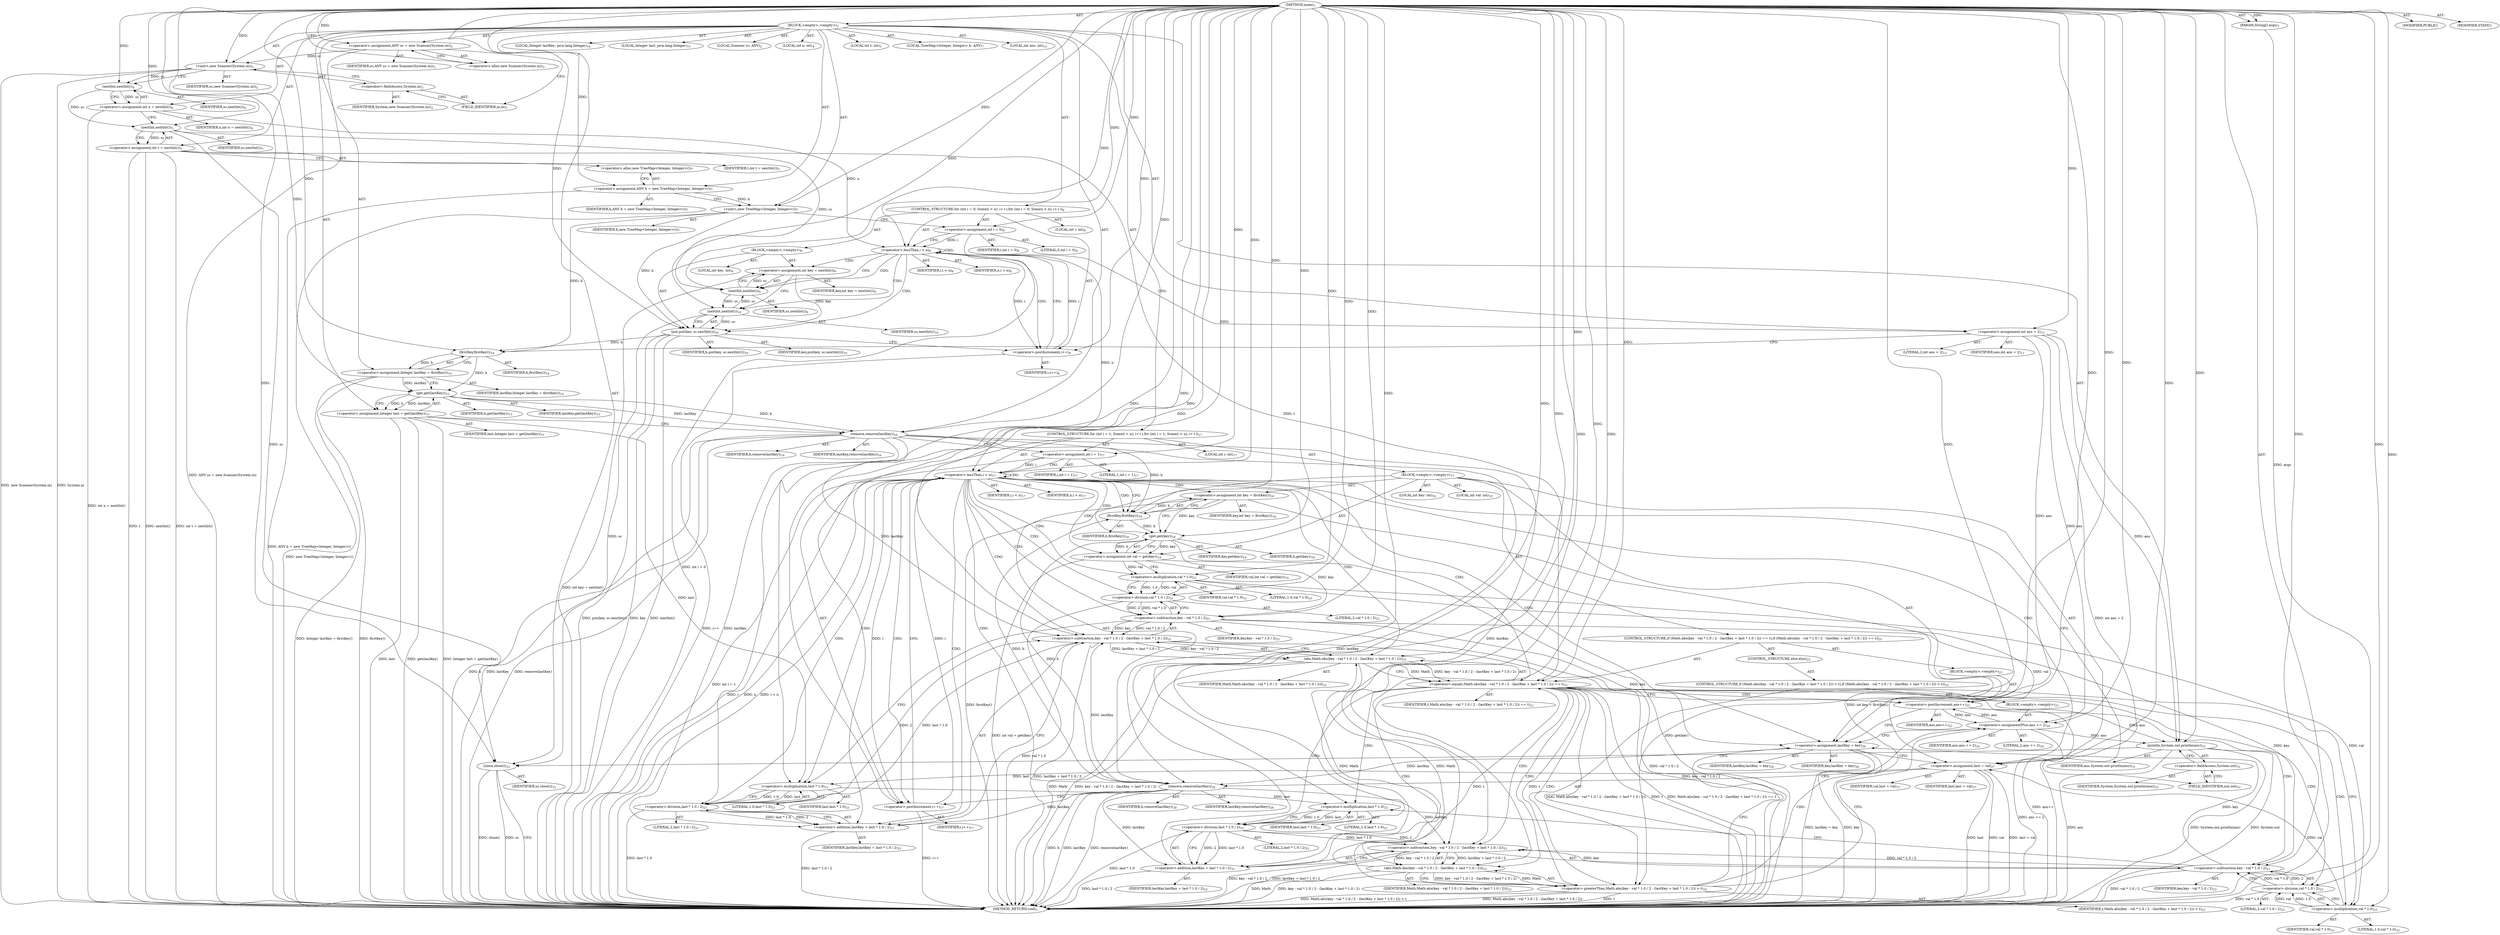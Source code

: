 digraph "main" {  
"21" [label = <(METHOD,main)<SUB>1</SUB>> ]
"22" [label = <(PARAM,String[] args)<SUB>1</SUB>> ]
"23" [label = <(BLOCK,&lt;empty&gt;,&lt;empty&gt;)<SUB>1</SUB>> ]
"4" [label = <(LOCAL,Scanner sc: ANY)<SUB>2</SUB>> ]
"24" [label = <(&lt;operator&gt;.assignment,ANY sc = new Scanner(System.in))<SUB>2</SUB>> ]
"25" [label = <(IDENTIFIER,sc,ANY sc = new Scanner(System.in))<SUB>2</SUB>> ]
"26" [label = <(&lt;operator&gt;.alloc,new Scanner(System.in))<SUB>2</SUB>> ]
"27" [label = <(&lt;init&gt;,new Scanner(System.in))<SUB>2</SUB>> ]
"3" [label = <(IDENTIFIER,sc,new Scanner(System.in))<SUB>2</SUB>> ]
"28" [label = <(&lt;operator&gt;.fieldAccess,System.in)<SUB>2</SUB>> ]
"29" [label = <(IDENTIFIER,System,new Scanner(System.in))<SUB>2</SUB>> ]
"30" [label = <(FIELD_IDENTIFIER,in,in)<SUB>2</SUB>> ]
"31" [label = <(LOCAL,int n: int)<SUB>4</SUB>> ]
"32" [label = <(&lt;operator&gt;.assignment,int n = nextInt())<SUB>4</SUB>> ]
"33" [label = <(IDENTIFIER,n,int n = nextInt())<SUB>4</SUB>> ]
"34" [label = <(nextInt,nextInt())<SUB>4</SUB>> ]
"35" [label = <(IDENTIFIER,sc,nextInt())<SUB>4</SUB>> ]
"36" [label = <(LOCAL,int t: int)<SUB>5</SUB>> ]
"37" [label = <(&lt;operator&gt;.assignment,int t = nextInt())<SUB>5</SUB>> ]
"38" [label = <(IDENTIFIER,t,int t = nextInt())<SUB>5</SUB>> ]
"39" [label = <(nextInt,nextInt())<SUB>5</SUB>> ]
"40" [label = <(IDENTIFIER,sc,nextInt())<SUB>5</SUB>> ]
"6" [label = <(LOCAL,TreeMap&lt;Integer, Integer&gt; h: ANY)<SUB>7</SUB>> ]
"41" [label = <(&lt;operator&gt;.assignment,ANY h = new TreeMap&lt;Integer, Integer&gt;())<SUB>7</SUB>> ]
"42" [label = <(IDENTIFIER,h,ANY h = new TreeMap&lt;Integer, Integer&gt;())<SUB>7</SUB>> ]
"43" [label = <(&lt;operator&gt;.alloc,new TreeMap&lt;Integer, Integer&gt;())<SUB>7</SUB>> ]
"44" [label = <(&lt;init&gt;,new TreeMap&lt;Integer, Integer&gt;())<SUB>7</SUB>> ]
"5" [label = <(IDENTIFIER,h,new TreeMap&lt;Integer, Integer&gt;())<SUB>7</SUB>> ]
"45" [label = <(CONTROL_STRUCTURE,for (int i = 0; Some(i &lt; n); i++),for (int i = 0; Some(i &lt; n); i++))<SUB>8</SUB>> ]
"46" [label = <(LOCAL,int i: int)<SUB>8</SUB>> ]
"47" [label = <(&lt;operator&gt;.assignment,int i = 0)<SUB>8</SUB>> ]
"48" [label = <(IDENTIFIER,i,int i = 0)<SUB>8</SUB>> ]
"49" [label = <(LITERAL,0,int i = 0)<SUB>8</SUB>> ]
"50" [label = <(&lt;operator&gt;.lessThan,i &lt; n)<SUB>8</SUB>> ]
"51" [label = <(IDENTIFIER,i,i &lt; n)<SUB>8</SUB>> ]
"52" [label = <(IDENTIFIER,n,i &lt; n)<SUB>8</SUB>> ]
"53" [label = <(&lt;operator&gt;.postIncrement,i++)<SUB>8</SUB>> ]
"54" [label = <(IDENTIFIER,i,i++)<SUB>8</SUB>> ]
"55" [label = <(BLOCK,&lt;empty&gt;,&lt;empty&gt;)<SUB>8</SUB>> ]
"56" [label = <(LOCAL,int key: int)<SUB>9</SUB>> ]
"57" [label = <(&lt;operator&gt;.assignment,int key = nextInt())<SUB>9</SUB>> ]
"58" [label = <(IDENTIFIER,key,int key = nextInt())<SUB>9</SUB>> ]
"59" [label = <(nextInt,nextInt())<SUB>9</SUB>> ]
"60" [label = <(IDENTIFIER,sc,nextInt())<SUB>9</SUB>> ]
"61" [label = <(put,put(key, sc.nextInt()))<SUB>10</SUB>> ]
"62" [label = <(IDENTIFIER,h,put(key, sc.nextInt()))<SUB>10</SUB>> ]
"63" [label = <(IDENTIFIER,key,put(key, sc.nextInt()))<SUB>10</SUB>> ]
"64" [label = <(nextInt,nextInt())<SUB>10</SUB>> ]
"65" [label = <(IDENTIFIER,sc,nextInt())<SUB>10</SUB>> ]
"66" [label = <(LOCAL,int ans: int)<SUB>13</SUB>> ]
"67" [label = <(&lt;operator&gt;.assignment,int ans = 2)<SUB>13</SUB>> ]
"68" [label = <(IDENTIFIER,ans,int ans = 2)<SUB>13</SUB>> ]
"69" [label = <(LITERAL,2,int ans = 2)<SUB>13</SUB>> ]
"70" [label = <(LOCAL,Integer lastKey: java.lang.Integer)<SUB>14</SUB>> ]
"71" [label = <(&lt;operator&gt;.assignment,Integer lastKey = firstKey())<SUB>14</SUB>> ]
"72" [label = <(IDENTIFIER,lastKey,Integer lastKey = firstKey())<SUB>14</SUB>> ]
"73" [label = <(firstKey,firstKey())<SUB>14</SUB>> ]
"74" [label = <(IDENTIFIER,h,firstKey())<SUB>14</SUB>> ]
"75" [label = <(LOCAL,Integer last: java.lang.Integer)<SUB>15</SUB>> ]
"76" [label = <(&lt;operator&gt;.assignment,Integer last = get(lastKey))<SUB>15</SUB>> ]
"77" [label = <(IDENTIFIER,last,Integer last = get(lastKey))<SUB>15</SUB>> ]
"78" [label = <(get,get(lastKey))<SUB>15</SUB>> ]
"79" [label = <(IDENTIFIER,h,get(lastKey))<SUB>15</SUB>> ]
"80" [label = <(IDENTIFIER,lastKey,get(lastKey))<SUB>15</SUB>> ]
"81" [label = <(remove,remove(lastKey))<SUB>16</SUB>> ]
"82" [label = <(IDENTIFIER,h,remove(lastKey))<SUB>16</SUB>> ]
"83" [label = <(IDENTIFIER,lastKey,remove(lastKey))<SUB>16</SUB>> ]
"84" [label = <(CONTROL_STRUCTURE,for (int i = 1; Some(i &lt; n); i++),for (int i = 1; Some(i &lt; n); i++))<SUB>17</SUB>> ]
"85" [label = <(LOCAL,int i: int)<SUB>17</SUB>> ]
"86" [label = <(&lt;operator&gt;.assignment,int i = 1)<SUB>17</SUB>> ]
"87" [label = <(IDENTIFIER,i,int i = 1)<SUB>17</SUB>> ]
"88" [label = <(LITERAL,1,int i = 1)<SUB>17</SUB>> ]
"89" [label = <(&lt;operator&gt;.lessThan,i &lt; n)<SUB>17</SUB>> ]
"90" [label = <(IDENTIFIER,i,i &lt; n)<SUB>17</SUB>> ]
"91" [label = <(IDENTIFIER,n,i &lt; n)<SUB>17</SUB>> ]
"92" [label = <(&lt;operator&gt;.postIncrement,i++)<SUB>17</SUB>> ]
"93" [label = <(IDENTIFIER,i,i++)<SUB>17</SUB>> ]
"94" [label = <(BLOCK,&lt;empty&gt;,&lt;empty&gt;)<SUB>17</SUB>> ]
"95" [label = <(LOCAL,int key: int)<SUB>18</SUB>> ]
"96" [label = <(&lt;operator&gt;.assignment,int key = firstKey())<SUB>18</SUB>> ]
"97" [label = <(IDENTIFIER,key,int key = firstKey())<SUB>18</SUB>> ]
"98" [label = <(firstKey,firstKey())<SUB>18</SUB>> ]
"99" [label = <(IDENTIFIER,h,firstKey())<SUB>18</SUB>> ]
"100" [label = <(LOCAL,int val: int)<SUB>19</SUB>> ]
"101" [label = <(&lt;operator&gt;.assignment,int val = get(key))<SUB>19</SUB>> ]
"102" [label = <(IDENTIFIER,val,int val = get(key))<SUB>19</SUB>> ]
"103" [label = <(get,get(key))<SUB>19</SUB>> ]
"104" [label = <(IDENTIFIER,h,get(key))<SUB>19</SUB>> ]
"105" [label = <(IDENTIFIER,key,get(key))<SUB>19</SUB>> ]
"106" [label = <(CONTROL_STRUCTURE,if (Math.abs(key - val * 1.0 / 2 - (lastKey + last * 1.0 / 2)) == t),if (Math.abs(key - val * 1.0 / 2 - (lastKey + last * 1.0 / 2)) == t))<SUB>21</SUB>> ]
"107" [label = <(&lt;operator&gt;.equals,Math.abs(key - val * 1.0 / 2 - (lastKey + last * 1.0 / 2)) == t)<SUB>21</SUB>> ]
"108" [label = <(abs,Math.abs(key - val * 1.0 / 2 - (lastKey + last * 1.0 / 2)))<SUB>21</SUB>> ]
"109" [label = <(IDENTIFIER,Math,Math.abs(key - val * 1.0 / 2 - (lastKey + last * 1.0 / 2)))<SUB>21</SUB>> ]
"110" [label = <(&lt;operator&gt;.subtraction,key - val * 1.0 / 2 - (lastKey + last * 1.0 / 2))<SUB>21</SUB>> ]
"111" [label = <(&lt;operator&gt;.subtraction,key - val * 1.0 / 2)<SUB>21</SUB>> ]
"112" [label = <(IDENTIFIER,key,key - val * 1.0 / 2)<SUB>21</SUB>> ]
"113" [label = <(&lt;operator&gt;.division,val * 1.0 / 2)<SUB>21</SUB>> ]
"114" [label = <(&lt;operator&gt;.multiplication,val * 1.0)<SUB>21</SUB>> ]
"115" [label = <(IDENTIFIER,val,val * 1.0)<SUB>21</SUB>> ]
"116" [label = <(LITERAL,1.0,val * 1.0)<SUB>21</SUB>> ]
"117" [label = <(LITERAL,2,val * 1.0 / 2)<SUB>21</SUB>> ]
"118" [label = <(&lt;operator&gt;.addition,lastKey + last * 1.0 / 2)<SUB>21</SUB>> ]
"119" [label = <(IDENTIFIER,lastKey,lastKey + last * 1.0 / 2)<SUB>21</SUB>> ]
"120" [label = <(&lt;operator&gt;.division,last * 1.0 / 2)<SUB>21</SUB>> ]
"121" [label = <(&lt;operator&gt;.multiplication,last * 1.0)<SUB>21</SUB>> ]
"122" [label = <(IDENTIFIER,last,last * 1.0)<SUB>21</SUB>> ]
"123" [label = <(LITERAL,1.0,last * 1.0)<SUB>21</SUB>> ]
"124" [label = <(LITERAL,2,last * 1.0 / 2)<SUB>21</SUB>> ]
"125" [label = <(IDENTIFIER,t,Math.abs(key - val * 1.0 / 2 - (lastKey + last * 1.0 / 2)) == t)<SUB>21</SUB>> ]
"126" [label = <(BLOCK,&lt;empty&gt;,&lt;empty&gt;)<SUB>21</SUB>> ]
"127" [label = <(&lt;operator&gt;.postIncrement,ans++)<SUB>22</SUB>> ]
"128" [label = <(IDENTIFIER,ans,ans++)<SUB>22</SUB>> ]
"129" [label = <(CONTROL_STRUCTURE,else,else)<SUB>23</SUB>> ]
"130" [label = <(CONTROL_STRUCTURE,if (Math.abs(key - val * 1.0 / 2 - (lastKey + last * 1.0 / 2)) &gt; t),if (Math.abs(key - val * 1.0 / 2 - (lastKey + last * 1.0 / 2)) &gt; t))<SUB>23</SUB>> ]
"131" [label = <(&lt;operator&gt;.greaterThan,Math.abs(key - val * 1.0 / 2 - (lastKey + last * 1.0 / 2)) &gt; t)<SUB>23</SUB>> ]
"132" [label = <(abs,Math.abs(key - val * 1.0 / 2 - (lastKey + last * 1.0 / 2)))<SUB>23</SUB>> ]
"133" [label = <(IDENTIFIER,Math,Math.abs(key - val * 1.0 / 2 - (lastKey + last * 1.0 / 2)))<SUB>23</SUB>> ]
"134" [label = <(&lt;operator&gt;.subtraction,key - val * 1.0 / 2 - (lastKey + last * 1.0 / 2))<SUB>23</SUB>> ]
"135" [label = <(&lt;operator&gt;.subtraction,key - val * 1.0 / 2)<SUB>23</SUB>> ]
"136" [label = <(IDENTIFIER,key,key - val * 1.0 / 2)<SUB>23</SUB>> ]
"137" [label = <(&lt;operator&gt;.division,val * 1.0 / 2)<SUB>23</SUB>> ]
"138" [label = <(&lt;operator&gt;.multiplication,val * 1.0)<SUB>23</SUB>> ]
"139" [label = <(IDENTIFIER,val,val * 1.0)<SUB>23</SUB>> ]
"140" [label = <(LITERAL,1.0,val * 1.0)<SUB>23</SUB>> ]
"141" [label = <(LITERAL,2,val * 1.0 / 2)<SUB>23</SUB>> ]
"142" [label = <(&lt;operator&gt;.addition,lastKey + last * 1.0 / 2)<SUB>23</SUB>> ]
"143" [label = <(IDENTIFIER,lastKey,lastKey + last * 1.0 / 2)<SUB>23</SUB>> ]
"144" [label = <(&lt;operator&gt;.division,last * 1.0 / 2)<SUB>23</SUB>> ]
"145" [label = <(&lt;operator&gt;.multiplication,last * 1.0)<SUB>23</SUB>> ]
"146" [label = <(IDENTIFIER,last,last * 1.0)<SUB>23</SUB>> ]
"147" [label = <(LITERAL,1.0,last * 1.0)<SUB>23</SUB>> ]
"148" [label = <(LITERAL,2,last * 1.0 / 2)<SUB>23</SUB>> ]
"149" [label = <(IDENTIFIER,t,Math.abs(key - val * 1.0 / 2 - (lastKey + last * 1.0 / 2)) &gt; t)<SUB>23</SUB>> ]
"150" [label = <(BLOCK,&lt;empty&gt;,&lt;empty&gt;)<SUB>23</SUB>> ]
"151" [label = <(&lt;operator&gt;.assignmentPlus,ans += 2)<SUB>24</SUB>> ]
"152" [label = <(IDENTIFIER,ans,ans += 2)<SUB>24</SUB>> ]
"153" [label = <(LITERAL,2,ans += 2)<SUB>24</SUB>> ]
"154" [label = <(&lt;operator&gt;.assignment,lastKey = key)<SUB>26</SUB>> ]
"155" [label = <(IDENTIFIER,lastKey,lastKey = key)<SUB>26</SUB>> ]
"156" [label = <(IDENTIFIER,key,lastKey = key)<SUB>26</SUB>> ]
"157" [label = <(&lt;operator&gt;.assignment,last = val)<SUB>27</SUB>> ]
"158" [label = <(IDENTIFIER,last,last = val)<SUB>27</SUB>> ]
"159" [label = <(IDENTIFIER,val,last = val)<SUB>27</SUB>> ]
"160" [label = <(remove,remove(lastKey))<SUB>28</SUB>> ]
"161" [label = <(IDENTIFIER,h,remove(lastKey))<SUB>28</SUB>> ]
"162" [label = <(IDENTIFIER,lastKey,remove(lastKey))<SUB>28</SUB>> ]
"163" [label = <(println,System.out.println(ans))<SUB>31</SUB>> ]
"164" [label = <(&lt;operator&gt;.fieldAccess,System.out)<SUB>31</SUB>> ]
"165" [label = <(IDENTIFIER,System,System.out.println(ans))<SUB>31</SUB>> ]
"166" [label = <(FIELD_IDENTIFIER,out,out)<SUB>31</SUB>> ]
"167" [label = <(IDENTIFIER,ans,System.out.println(ans))<SUB>31</SUB>> ]
"168" [label = <(close,close())<SUB>33</SUB>> ]
"169" [label = <(IDENTIFIER,sc,close())<SUB>33</SUB>> ]
"170" [label = <(MODIFIER,PUBLIC)> ]
"171" [label = <(MODIFIER,STATIC)> ]
"172" [label = <(METHOD_RETURN,void)<SUB>1</SUB>> ]
  "21" -> "22"  [ label = "AST: "] 
  "21" -> "23"  [ label = "AST: "] 
  "21" -> "170"  [ label = "AST: "] 
  "21" -> "171"  [ label = "AST: "] 
  "21" -> "172"  [ label = "AST: "] 
  "23" -> "4"  [ label = "AST: "] 
  "23" -> "24"  [ label = "AST: "] 
  "23" -> "27"  [ label = "AST: "] 
  "23" -> "31"  [ label = "AST: "] 
  "23" -> "32"  [ label = "AST: "] 
  "23" -> "36"  [ label = "AST: "] 
  "23" -> "37"  [ label = "AST: "] 
  "23" -> "6"  [ label = "AST: "] 
  "23" -> "41"  [ label = "AST: "] 
  "23" -> "44"  [ label = "AST: "] 
  "23" -> "45"  [ label = "AST: "] 
  "23" -> "66"  [ label = "AST: "] 
  "23" -> "67"  [ label = "AST: "] 
  "23" -> "70"  [ label = "AST: "] 
  "23" -> "71"  [ label = "AST: "] 
  "23" -> "75"  [ label = "AST: "] 
  "23" -> "76"  [ label = "AST: "] 
  "23" -> "81"  [ label = "AST: "] 
  "23" -> "84"  [ label = "AST: "] 
  "23" -> "163"  [ label = "AST: "] 
  "23" -> "168"  [ label = "AST: "] 
  "24" -> "25"  [ label = "AST: "] 
  "24" -> "26"  [ label = "AST: "] 
  "27" -> "3"  [ label = "AST: "] 
  "27" -> "28"  [ label = "AST: "] 
  "28" -> "29"  [ label = "AST: "] 
  "28" -> "30"  [ label = "AST: "] 
  "32" -> "33"  [ label = "AST: "] 
  "32" -> "34"  [ label = "AST: "] 
  "34" -> "35"  [ label = "AST: "] 
  "37" -> "38"  [ label = "AST: "] 
  "37" -> "39"  [ label = "AST: "] 
  "39" -> "40"  [ label = "AST: "] 
  "41" -> "42"  [ label = "AST: "] 
  "41" -> "43"  [ label = "AST: "] 
  "44" -> "5"  [ label = "AST: "] 
  "45" -> "46"  [ label = "AST: "] 
  "45" -> "47"  [ label = "AST: "] 
  "45" -> "50"  [ label = "AST: "] 
  "45" -> "53"  [ label = "AST: "] 
  "45" -> "55"  [ label = "AST: "] 
  "47" -> "48"  [ label = "AST: "] 
  "47" -> "49"  [ label = "AST: "] 
  "50" -> "51"  [ label = "AST: "] 
  "50" -> "52"  [ label = "AST: "] 
  "53" -> "54"  [ label = "AST: "] 
  "55" -> "56"  [ label = "AST: "] 
  "55" -> "57"  [ label = "AST: "] 
  "55" -> "61"  [ label = "AST: "] 
  "57" -> "58"  [ label = "AST: "] 
  "57" -> "59"  [ label = "AST: "] 
  "59" -> "60"  [ label = "AST: "] 
  "61" -> "62"  [ label = "AST: "] 
  "61" -> "63"  [ label = "AST: "] 
  "61" -> "64"  [ label = "AST: "] 
  "64" -> "65"  [ label = "AST: "] 
  "67" -> "68"  [ label = "AST: "] 
  "67" -> "69"  [ label = "AST: "] 
  "71" -> "72"  [ label = "AST: "] 
  "71" -> "73"  [ label = "AST: "] 
  "73" -> "74"  [ label = "AST: "] 
  "76" -> "77"  [ label = "AST: "] 
  "76" -> "78"  [ label = "AST: "] 
  "78" -> "79"  [ label = "AST: "] 
  "78" -> "80"  [ label = "AST: "] 
  "81" -> "82"  [ label = "AST: "] 
  "81" -> "83"  [ label = "AST: "] 
  "84" -> "85"  [ label = "AST: "] 
  "84" -> "86"  [ label = "AST: "] 
  "84" -> "89"  [ label = "AST: "] 
  "84" -> "92"  [ label = "AST: "] 
  "84" -> "94"  [ label = "AST: "] 
  "86" -> "87"  [ label = "AST: "] 
  "86" -> "88"  [ label = "AST: "] 
  "89" -> "90"  [ label = "AST: "] 
  "89" -> "91"  [ label = "AST: "] 
  "92" -> "93"  [ label = "AST: "] 
  "94" -> "95"  [ label = "AST: "] 
  "94" -> "96"  [ label = "AST: "] 
  "94" -> "100"  [ label = "AST: "] 
  "94" -> "101"  [ label = "AST: "] 
  "94" -> "106"  [ label = "AST: "] 
  "94" -> "154"  [ label = "AST: "] 
  "94" -> "157"  [ label = "AST: "] 
  "94" -> "160"  [ label = "AST: "] 
  "96" -> "97"  [ label = "AST: "] 
  "96" -> "98"  [ label = "AST: "] 
  "98" -> "99"  [ label = "AST: "] 
  "101" -> "102"  [ label = "AST: "] 
  "101" -> "103"  [ label = "AST: "] 
  "103" -> "104"  [ label = "AST: "] 
  "103" -> "105"  [ label = "AST: "] 
  "106" -> "107"  [ label = "AST: "] 
  "106" -> "126"  [ label = "AST: "] 
  "106" -> "129"  [ label = "AST: "] 
  "107" -> "108"  [ label = "AST: "] 
  "107" -> "125"  [ label = "AST: "] 
  "108" -> "109"  [ label = "AST: "] 
  "108" -> "110"  [ label = "AST: "] 
  "110" -> "111"  [ label = "AST: "] 
  "110" -> "118"  [ label = "AST: "] 
  "111" -> "112"  [ label = "AST: "] 
  "111" -> "113"  [ label = "AST: "] 
  "113" -> "114"  [ label = "AST: "] 
  "113" -> "117"  [ label = "AST: "] 
  "114" -> "115"  [ label = "AST: "] 
  "114" -> "116"  [ label = "AST: "] 
  "118" -> "119"  [ label = "AST: "] 
  "118" -> "120"  [ label = "AST: "] 
  "120" -> "121"  [ label = "AST: "] 
  "120" -> "124"  [ label = "AST: "] 
  "121" -> "122"  [ label = "AST: "] 
  "121" -> "123"  [ label = "AST: "] 
  "126" -> "127"  [ label = "AST: "] 
  "127" -> "128"  [ label = "AST: "] 
  "129" -> "130"  [ label = "AST: "] 
  "130" -> "131"  [ label = "AST: "] 
  "130" -> "150"  [ label = "AST: "] 
  "131" -> "132"  [ label = "AST: "] 
  "131" -> "149"  [ label = "AST: "] 
  "132" -> "133"  [ label = "AST: "] 
  "132" -> "134"  [ label = "AST: "] 
  "134" -> "135"  [ label = "AST: "] 
  "134" -> "142"  [ label = "AST: "] 
  "135" -> "136"  [ label = "AST: "] 
  "135" -> "137"  [ label = "AST: "] 
  "137" -> "138"  [ label = "AST: "] 
  "137" -> "141"  [ label = "AST: "] 
  "138" -> "139"  [ label = "AST: "] 
  "138" -> "140"  [ label = "AST: "] 
  "142" -> "143"  [ label = "AST: "] 
  "142" -> "144"  [ label = "AST: "] 
  "144" -> "145"  [ label = "AST: "] 
  "144" -> "148"  [ label = "AST: "] 
  "145" -> "146"  [ label = "AST: "] 
  "145" -> "147"  [ label = "AST: "] 
  "150" -> "151"  [ label = "AST: "] 
  "151" -> "152"  [ label = "AST: "] 
  "151" -> "153"  [ label = "AST: "] 
  "154" -> "155"  [ label = "AST: "] 
  "154" -> "156"  [ label = "AST: "] 
  "157" -> "158"  [ label = "AST: "] 
  "157" -> "159"  [ label = "AST: "] 
  "160" -> "161"  [ label = "AST: "] 
  "160" -> "162"  [ label = "AST: "] 
  "163" -> "164"  [ label = "AST: "] 
  "163" -> "167"  [ label = "AST: "] 
  "164" -> "165"  [ label = "AST: "] 
  "164" -> "166"  [ label = "AST: "] 
  "168" -> "169"  [ label = "AST: "] 
  "24" -> "30"  [ label = "CFG: "] 
  "27" -> "34"  [ label = "CFG: "] 
  "32" -> "39"  [ label = "CFG: "] 
  "37" -> "43"  [ label = "CFG: "] 
  "41" -> "44"  [ label = "CFG: "] 
  "44" -> "47"  [ label = "CFG: "] 
  "67" -> "73"  [ label = "CFG: "] 
  "71" -> "78"  [ label = "CFG: "] 
  "76" -> "81"  [ label = "CFG: "] 
  "81" -> "86"  [ label = "CFG: "] 
  "163" -> "168"  [ label = "CFG: "] 
  "168" -> "172"  [ label = "CFG: "] 
  "26" -> "24"  [ label = "CFG: "] 
  "28" -> "27"  [ label = "CFG: "] 
  "34" -> "32"  [ label = "CFG: "] 
  "39" -> "37"  [ label = "CFG: "] 
  "43" -> "41"  [ label = "CFG: "] 
  "47" -> "50"  [ label = "CFG: "] 
  "50" -> "59"  [ label = "CFG: "] 
  "50" -> "67"  [ label = "CFG: "] 
  "53" -> "50"  [ label = "CFG: "] 
  "73" -> "71"  [ label = "CFG: "] 
  "78" -> "76"  [ label = "CFG: "] 
  "86" -> "89"  [ label = "CFG: "] 
  "89" -> "98"  [ label = "CFG: "] 
  "89" -> "166"  [ label = "CFG: "] 
  "92" -> "89"  [ label = "CFG: "] 
  "164" -> "163"  [ label = "CFG: "] 
  "30" -> "28"  [ label = "CFG: "] 
  "57" -> "64"  [ label = "CFG: "] 
  "61" -> "53"  [ label = "CFG: "] 
  "96" -> "103"  [ label = "CFG: "] 
  "101" -> "114"  [ label = "CFG: "] 
  "154" -> "157"  [ label = "CFG: "] 
  "157" -> "160"  [ label = "CFG: "] 
  "160" -> "92"  [ label = "CFG: "] 
  "166" -> "164"  [ label = "CFG: "] 
  "59" -> "57"  [ label = "CFG: "] 
  "64" -> "61"  [ label = "CFG: "] 
  "98" -> "96"  [ label = "CFG: "] 
  "103" -> "101"  [ label = "CFG: "] 
  "107" -> "127"  [ label = "CFG: "] 
  "107" -> "138"  [ label = "CFG: "] 
  "108" -> "107"  [ label = "CFG: "] 
  "127" -> "154"  [ label = "CFG: "] 
  "110" -> "108"  [ label = "CFG: "] 
  "131" -> "151"  [ label = "CFG: "] 
  "131" -> "154"  [ label = "CFG: "] 
  "111" -> "121"  [ label = "CFG: "] 
  "118" -> "110"  [ label = "CFG: "] 
  "132" -> "131"  [ label = "CFG: "] 
  "151" -> "154"  [ label = "CFG: "] 
  "113" -> "111"  [ label = "CFG: "] 
  "120" -> "118"  [ label = "CFG: "] 
  "134" -> "132"  [ label = "CFG: "] 
  "114" -> "113"  [ label = "CFG: "] 
  "121" -> "120"  [ label = "CFG: "] 
  "135" -> "145"  [ label = "CFG: "] 
  "142" -> "134"  [ label = "CFG: "] 
  "137" -> "135"  [ label = "CFG: "] 
  "144" -> "142"  [ label = "CFG: "] 
  "138" -> "137"  [ label = "CFG: "] 
  "145" -> "144"  [ label = "CFG: "] 
  "21" -> "26"  [ label = "CFG: "] 
  "22" -> "172"  [ label = "DDG: args"] 
  "24" -> "172"  [ label = "DDG: ANY sc = new Scanner(System.in)"] 
  "27" -> "172"  [ label = "DDG: System.in"] 
  "27" -> "172"  [ label = "DDG: new Scanner(System.in)"] 
  "32" -> "172"  [ label = "DDG: int n = nextInt()"] 
  "37" -> "172"  [ label = "DDG: t"] 
  "37" -> "172"  [ label = "DDG: nextInt()"] 
  "37" -> "172"  [ label = "DDG: int t = nextInt()"] 
  "41" -> "172"  [ label = "DDG: ANY h = new TreeMap&lt;Integer, Integer&gt;()"] 
  "44" -> "172"  [ label = "DDG: new TreeMap&lt;Integer, Integer&gt;()"] 
  "47" -> "172"  [ label = "DDG: int i = 0"] 
  "67" -> "172"  [ label = "DDG: int ans = 2"] 
  "71" -> "172"  [ label = "DDG: firstKey()"] 
  "71" -> "172"  [ label = "DDG: Integer lastKey = firstKey()"] 
  "76" -> "172"  [ label = "DDG: last"] 
  "76" -> "172"  [ label = "DDG: get(lastKey)"] 
  "76" -> "172"  [ label = "DDG: Integer last = get(lastKey)"] 
  "81" -> "172"  [ label = "DDG: h"] 
  "81" -> "172"  [ label = "DDG: lastKey"] 
  "81" -> "172"  [ label = "DDG: remove(lastKey)"] 
  "86" -> "172"  [ label = "DDG: int i = 1"] 
  "89" -> "172"  [ label = "DDG: i"] 
  "89" -> "172"  [ label = "DDG: n"] 
  "89" -> "172"  [ label = "DDG: i &lt; n"] 
  "163" -> "172"  [ label = "DDG: System.out"] 
  "163" -> "172"  [ label = "DDG: ans"] 
  "163" -> "172"  [ label = "DDG: System.out.println(ans)"] 
  "168" -> "172"  [ label = "DDG: sc"] 
  "168" -> "172"  [ label = "DDG: close()"] 
  "96" -> "172"  [ label = "DDG: firstKey()"] 
  "96" -> "172"  [ label = "DDG: int key = firstKey()"] 
  "101" -> "172"  [ label = "DDG: get(key)"] 
  "101" -> "172"  [ label = "DDG: int val = get(key)"] 
  "108" -> "172"  [ label = "DDG: Math"] 
  "113" -> "172"  [ label = "DDG: val * 1.0"] 
  "111" -> "172"  [ label = "DDG: val * 1.0 / 2"] 
  "110" -> "172"  [ label = "DDG: key - val * 1.0 / 2"] 
  "120" -> "172"  [ label = "DDG: last * 1.0"] 
  "118" -> "172"  [ label = "DDG: last * 1.0 / 2"] 
  "110" -> "172"  [ label = "DDG: lastKey + last * 1.0 / 2"] 
  "108" -> "172"  [ label = "DDG: key - val * 1.0 / 2 - (lastKey + last * 1.0 / 2)"] 
  "107" -> "172"  [ label = "DDG: Math.abs(key - val * 1.0 / 2 - (lastKey + last * 1.0 / 2))"] 
  "107" -> "172"  [ label = "DDG: t"] 
  "107" -> "172"  [ label = "DDG: Math.abs(key - val * 1.0 / 2 - (lastKey + last * 1.0 / 2)) == t"] 
  "132" -> "172"  [ label = "DDG: Math"] 
  "137" -> "172"  [ label = "DDG: val * 1.0"] 
  "135" -> "172"  [ label = "DDG: val * 1.0 / 2"] 
  "134" -> "172"  [ label = "DDG: key - val * 1.0 / 2"] 
  "144" -> "172"  [ label = "DDG: last * 1.0"] 
  "142" -> "172"  [ label = "DDG: last * 1.0 / 2"] 
  "134" -> "172"  [ label = "DDG: lastKey + last * 1.0 / 2"] 
  "132" -> "172"  [ label = "DDG: key - val * 1.0 / 2 - (lastKey + last * 1.0 / 2)"] 
  "131" -> "172"  [ label = "DDG: Math.abs(key - val * 1.0 / 2 - (lastKey + last * 1.0 / 2))"] 
  "131" -> "172"  [ label = "DDG: t"] 
  "131" -> "172"  [ label = "DDG: Math.abs(key - val * 1.0 / 2 - (lastKey + last * 1.0 / 2)) &gt; t"] 
  "151" -> "172"  [ label = "DDG: ans += 2"] 
  "127" -> "172"  [ label = "DDG: ans++"] 
  "154" -> "172"  [ label = "DDG: key"] 
  "154" -> "172"  [ label = "DDG: lastKey = key"] 
  "157" -> "172"  [ label = "DDG: last"] 
  "157" -> "172"  [ label = "DDG: val"] 
  "157" -> "172"  [ label = "DDG: last = val"] 
  "160" -> "172"  [ label = "DDG: h"] 
  "160" -> "172"  [ label = "DDG: lastKey"] 
  "160" -> "172"  [ label = "DDG: remove(lastKey)"] 
  "92" -> "172"  [ label = "DDG: i++"] 
  "57" -> "172"  [ label = "DDG: int key = nextInt()"] 
  "61" -> "172"  [ label = "DDG: key"] 
  "61" -> "172"  [ label = "DDG: nextInt()"] 
  "61" -> "172"  [ label = "DDG: put(key, sc.nextInt())"] 
  "53" -> "172"  [ label = "DDG: i++"] 
  "21" -> "22"  [ label = "DDG: "] 
  "21" -> "24"  [ label = "DDG: "] 
  "34" -> "32"  [ label = "DDG: sc"] 
  "39" -> "37"  [ label = "DDG: sc"] 
  "21" -> "41"  [ label = "DDG: "] 
  "21" -> "67"  [ label = "DDG: "] 
  "73" -> "71"  [ label = "DDG: h"] 
  "78" -> "76"  [ label = "DDG: h"] 
  "78" -> "76"  [ label = "DDG: lastKey"] 
  "24" -> "27"  [ label = "DDG: sc"] 
  "21" -> "27"  [ label = "DDG: "] 
  "41" -> "44"  [ label = "DDG: h"] 
  "21" -> "44"  [ label = "DDG: "] 
  "21" -> "47"  [ label = "DDG: "] 
  "78" -> "81"  [ label = "DDG: h"] 
  "21" -> "81"  [ label = "DDG: "] 
  "78" -> "81"  [ label = "DDG: lastKey"] 
  "21" -> "86"  [ label = "DDG: "] 
  "67" -> "163"  [ label = "DDG: ans"] 
  "151" -> "163"  [ label = "DDG: ans"] 
  "127" -> "163"  [ label = "DDG: ans"] 
  "21" -> "163"  [ label = "DDG: "] 
  "39" -> "168"  [ label = "DDG: sc"] 
  "64" -> "168"  [ label = "DDG: sc"] 
  "21" -> "168"  [ label = "DDG: "] 
  "27" -> "34"  [ label = "DDG: sc"] 
  "21" -> "34"  [ label = "DDG: "] 
  "34" -> "39"  [ label = "DDG: sc"] 
  "21" -> "39"  [ label = "DDG: "] 
  "47" -> "50"  [ label = "DDG: i"] 
  "53" -> "50"  [ label = "DDG: i"] 
  "21" -> "50"  [ label = "DDG: "] 
  "32" -> "50"  [ label = "DDG: n"] 
  "50" -> "53"  [ label = "DDG: i"] 
  "21" -> "53"  [ label = "DDG: "] 
  "59" -> "57"  [ label = "DDG: sc"] 
  "44" -> "73"  [ label = "DDG: h"] 
  "61" -> "73"  [ label = "DDG: h"] 
  "21" -> "73"  [ label = "DDG: "] 
  "73" -> "78"  [ label = "DDG: h"] 
  "21" -> "78"  [ label = "DDG: "] 
  "71" -> "78"  [ label = "DDG: lastKey"] 
  "86" -> "89"  [ label = "DDG: i"] 
  "92" -> "89"  [ label = "DDG: i"] 
  "21" -> "89"  [ label = "DDG: "] 
  "50" -> "89"  [ label = "DDG: n"] 
  "89" -> "92"  [ label = "DDG: i"] 
  "21" -> "92"  [ label = "DDG: "] 
  "98" -> "96"  [ label = "DDG: h"] 
  "103" -> "101"  [ label = "DDG: h"] 
  "103" -> "101"  [ label = "DDG: key"] 
  "111" -> "154"  [ label = "DDG: key"] 
  "135" -> "154"  [ label = "DDG: key"] 
  "21" -> "154"  [ label = "DDG: "] 
  "114" -> "157"  [ label = "DDG: val"] 
  "138" -> "157"  [ label = "DDG: val"] 
  "21" -> "157"  [ label = "DDG: "] 
  "44" -> "61"  [ label = "DDG: h"] 
  "21" -> "61"  [ label = "DDG: "] 
  "57" -> "61"  [ label = "DDG: key"] 
  "64" -> "61"  [ label = "DDG: sc"] 
  "103" -> "160"  [ label = "DDG: h"] 
  "21" -> "160"  [ label = "DDG: "] 
  "154" -> "160"  [ label = "DDG: lastKey"] 
  "39" -> "59"  [ label = "DDG: sc"] 
  "64" -> "59"  [ label = "DDG: sc"] 
  "21" -> "59"  [ label = "DDG: "] 
  "59" -> "64"  [ label = "DDG: sc"] 
  "21" -> "64"  [ label = "DDG: "] 
  "81" -> "98"  [ label = "DDG: h"] 
  "160" -> "98"  [ label = "DDG: h"] 
  "21" -> "98"  [ label = "DDG: "] 
  "98" -> "103"  [ label = "DDG: h"] 
  "21" -> "103"  [ label = "DDG: "] 
  "96" -> "103"  [ label = "DDG: key"] 
  "108" -> "107"  [ label = "DDG: Math"] 
  "108" -> "107"  [ label = "DDG: key - val * 1.0 / 2 - (lastKey + last * 1.0 / 2)"] 
  "37" -> "107"  [ label = "DDG: t"] 
  "131" -> "107"  [ label = "DDG: t"] 
  "21" -> "107"  [ label = "DDG: "] 
  "132" -> "108"  [ label = "DDG: Math"] 
  "21" -> "108"  [ label = "DDG: "] 
  "110" -> "108"  [ label = "DDG: key - val * 1.0 / 2"] 
  "110" -> "108"  [ label = "DDG: lastKey + last * 1.0 / 2"] 
  "67" -> "127"  [ label = "DDG: ans"] 
  "151" -> "127"  [ label = "DDG: ans"] 
  "21" -> "127"  [ label = "DDG: "] 
  "111" -> "110"  [ label = "DDG: key"] 
  "111" -> "110"  [ label = "DDG: val * 1.0 / 2"] 
  "81" -> "110"  [ label = "DDG: lastKey"] 
  "160" -> "110"  [ label = "DDG: lastKey"] 
  "21" -> "110"  [ label = "DDG: "] 
  "120" -> "110"  [ label = "DDG: last * 1.0"] 
  "120" -> "110"  [ label = "DDG: 2"] 
  "132" -> "131"  [ label = "DDG: Math"] 
  "132" -> "131"  [ label = "DDG: key - val * 1.0 / 2 - (lastKey + last * 1.0 / 2)"] 
  "107" -> "131"  [ label = "DDG: t"] 
  "21" -> "131"  [ label = "DDG: "] 
  "21" -> "151"  [ label = "DDG: "] 
  "103" -> "111"  [ label = "DDG: key"] 
  "21" -> "111"  [ label = "DDG: "] 
  "113" -> "111"  [ label = "DDG: val * 1.0"] 
  "113" -> "111"  [ label = "DDG: 2"] 
  "81" -> "118"  [ label = "DDG: lastKey"] 
  "160" -> "118"  [ label = "DDG: lastKey"] 
  "21" -> "118"  [ label = "DDG: "] 
  "120" -> "118"  [ label = "DDG: last * 1.0"] 
  "120" -> "118"  [ label = "DDG: 2"] 
  "108" -> "132"  [ label = "DDG: Math"] 
  "21" -> "132"  [ label = "DDG: "] 
  "134" -> "132"  [ label = "DDG: key - val * 1.0 / 2"] 
  "134" -> "132"  [ label = "DDG: lastKey + last * 1.0 / 2"] 
  "67" -> "151"  [ label = "DDG: ans"] 
  "127" -> "151"  [ label = "DDG: ans"] 
  "114" -> "113"  [ label = "DDG: val"] 
  "114" -> "113"  [ label = "DDG: 1.0"] 
  "21" -> "113"  [ label = "DDG: "] 
  "121" -> "120"  [ label = "DDG: last"] 
  "121" -> "120"  [ label = "DDG: 1.0"] 
  "21" -> "120"  [ label = "DDG: "] 
  "135" -> "134"  [ label = "DDG: key"] 
  "135" -> "134"  [ label = "DDG: val * 1.0 / 2"] 
  "21" -> "134"  [ label = "DDG: "] 
  "81" -> "134"  [ label = "DDG: lastKey"] 
  "160" -> "134"  [ label = "DDG: lastKey"] 
  "144" -> "134"  [ label = "DDG: last * 1.0"] 
  "144" -> "134"  [ label = "DDG: 2"] 
  "101" -> "114"  [ label = "DDG: val"] 
  "21" -> "114"  [ label = "DDG: "] 
  "76" -> "121"  [ label = "DDG: last"] 
  "157" -> "121"  [ label = "DDG: last"] 
  "21" -> "121"  [ label = "DDG: "] 
  "111" -> "135"  [ label = "DDG: key"] 
  "21" -> "135"  [ label = "DDG: "] 
  "137" -> "135"  [ label = "DDG: val * 1.0"] 
  "137" -> "135"  [ label = "DDG: 2"] 
  "21" -> "142"  [ label = "DDG: "] 
  "81" -> "142"  [ label = "DDG: lastKey"] 
  "160" -> "142"  [ label = "DDG: lastKey"] 
  "144" -> "142"  [ label = "DDG: last * 1.0"] 
  "144" -> "142"  [ label = "DDG: 2"] 
  "138" -> "137"  [ label = "DDG: val"] 
  "138" -> "137"  [ label = "DDG: 1.0"] 
  "21" -> "137"  [ label = "DDG: "] 
  "145" -> "144"  [ label = "DDG: last"] 
  "145" -> "144"  [ label = "DDG: 1.0"] 
  "21" -> "144"  [ label = "DDG: "] 
  "114" -> "138"  [ label = "DDG: val"] 
  "21" -> "138"  [ label = "DDG: "] 
  "121" -> "145"  [ label = "DDG: last"] 
  "21" -> "145"  [ label = "DDG: "] 
  "50" -> "64"  [ label = "CDG: "] 
  "50" -> "57"  [ label = "CDG: "] 
  "50" -> "50"  [ label = "CDG: "] 
  "50" -> "59"  [ label = "CDG: "] 
  "50" -> "61"  [ label = "CDG: "] 
  "50" -> "53"  [ label = "CDG: "] 
  "89" -> "107"  [ label = "CDG: "] 
  "89" -> "160"  [ label = "CDG: "] 
  "89" -> "96"  [ label = "CDG: "] 
  "89" -> "89"  [ label = "CDG: "] 
  "89" -> "98"  [ label = "CDG: "] 
  "89" -> "120"  [ label = "CDG: "] 
  "89" -> "113"  [ label = "CDG: "] 
  "89" -> "154"  [ label = "CDG: "] 
  "89" -> "114"  [ label = "CDG: "] 
  "89" -> "103"  [ label = "CDG: "] 
  "89" -> "121"  [ label = "CDG: "] 
  "89" -> "92"  [ label = "CDG: "] 
  "89" -> "157"  [ label = "CDG: "] 
  "89" -> "101"  [ label = "CDG: "] 
  "89" -> "118"  [ label = "CDG: "] 
  "89" -> "110"  [ label = "CDG: "] 
  "89" -> "108"  [ label = "CDG: "] 
  "89" -> "111"  [ label = "CDG: "] 
  "107" -> "145"  [ label = "CDG: "] 
  "107" -> "131"  [ label = "CDG: "] 
  "107" -> "132"  [ label = "CDG: "] 
  "107" -> "142"  [ label = "CDG: "] 
  "107" -> "144"  [ label = "CDG: "] 
  "107" -> "134"  [ label = "CDG: "] 
  "107" -> "138"  [ label = "CDG: "] 
  "107" -> "137"  [ label = "CDG: "] 
  "107" -> "135"  [ label = "CDG: "] 
  "107" -> "127"  [ label = "CDG: "] 
  "131" -> "151"  [ label = "CDG: "] 
}
